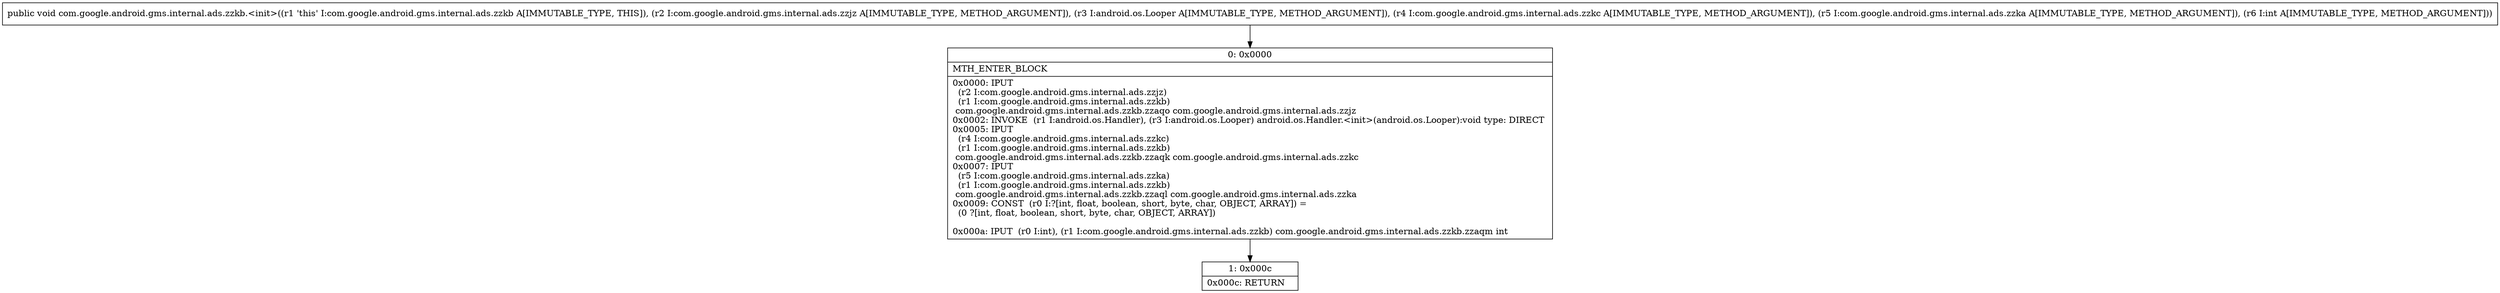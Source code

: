 digraph "CFG forcom.google.android.gms.internal.ads.zzkb.\<init\>(Lcom\/google\/android\/gms\/internal\/ads\/zzjz;Landroid\/os\/Looper;Lcom\/google\/android\/gms\/internal\/ads\/zzkc;Lcom\/google\/android\/gms\/internal\/ads\/zzka;I)V" {
Node_0 [shape=record,label="{0\:\ 0x0000|MTH_ENTER_BLOCK\l|0x0000: IPUT  \l  (r2 I:com.google.android.gms.internal.ads.zzjz)\l  (r1 I:com.google.android.gms.internal.ads.zzkb)\l com.google.android.gms.internal.ads.zzkb.zzaqo com.google.android.gms.internal.ads.zzjz \l0x0002: INVOKE  (r1 I:android.os.Handler), (r3 I:android.os.Looper) android.os.Handler.\<init\>(android.os.Looper):void type: DIRECT \l0x0005: IPUT  \l  (r4 I:com.google.android.gms.internal.ads.zzkc)\l  (r1 I:com.google.android.gms.internal.ads.zzkb)\l com.google.android.gms.internal.ads.zzkb.zzaqk com.google.android.gms.internal.ads.zzkc \l0x0007: IPUT  \l  (r5 I:com.google.android.gms.internal.ads.zzka)\l  (r1 I:com.google.android.gms.internal.ads.zzkb)\l com.google.android.gms.internal.ads.zzkb.zzaql com.google.android.gms.internal.ads.zzka \l0x0009: CONST  (r0 I:?[int, float, boolean, short, byte, char, OBJECT, ARRAY]) = \l  (0 ?[int, float, boolean, short, byte, char, OBJECT, ARRAY])\l \l0x000a: IPUT  (r0 I:int), (r1 I:com.google.android.gms.internal.ads.zzkb) com.google.android.gms.internal.ads.zzkb.zzaqm int \l}"];
Node_1 [shape=record,label="{1\:\ 0x000c|0x000c: RETURN   \l}"];
MethodNode[shape=record,label="{public void com.google.android.gms.internal.ads.zzkb.\<init\>((r1 'this' I:com.google.android.gms.internal.ads.zzkb A[IMMUTABLE_TYPE, THIS]), (r2 I:com.google.android.gms.internal.ads.zzjz A[IMMUTABLE_TYPE, METHOD_ARGUMENT]), (r3 I:android.os.Looper A[IMMUTABLE_TYPE, METHOD_ARGUMENT]), (r4 I:com.google.android.gms.internal.ads.zzkc A[IMMUTABLE_TYPE, METHOD_ARGUMENT]), (r5 I:com.google.android.gms.internal.ads.zzka A[IMMUTABLE_TYPE, METHOD_ARGUMENT]), (r6 I:int A[IMMUTABLE_TYPE, METHOD_ARGUMENT])) }"];
MethodNode -> Node_0;
Node_0 -> Node_1;
}

